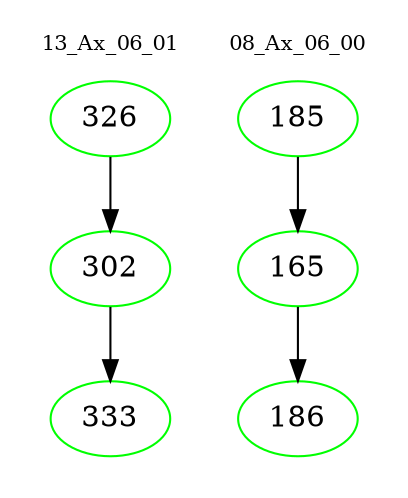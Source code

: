 digraph{
subgraph cluster_0 {
color = white
label = "13_Ax_06_01";
fontsize=10;
T0_326 [label="326", color="green"]
T0_326 -> T0_302 [color="black"]
T0_302 [label="302", color="green"]
T0_302 -> T0_333 [color="black"]
T0_333 [label="333", color="green"]
}
subgraph cluster_1 {
color = white
label = "08_Ax_06_00";
fontsize=10;
T1_185 [label="185", color="green"]
T1_185 -> T1_165 [color="black"]
T1_165 [label="165", color="green"]
T1_165 -> T1_186 [color="black"]
T1_186 [label="186", color="green"]
}
}
